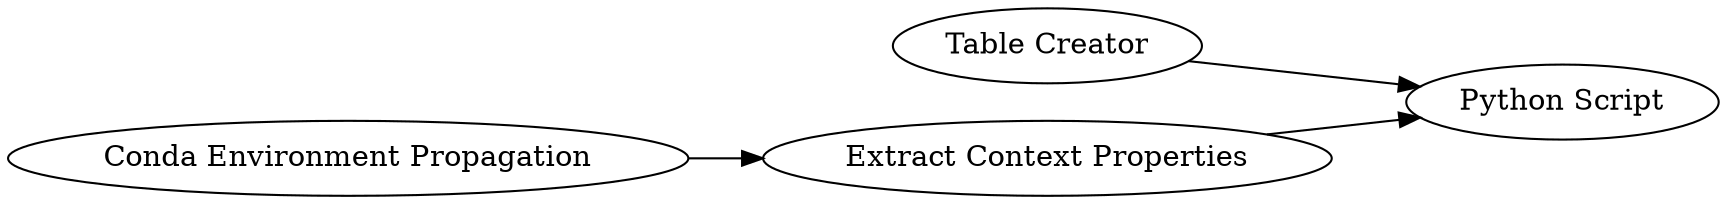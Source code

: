 digraph {
	5 [label="Python Script"]
	6 [label="Table Creator"]
	247 [label="Extract Context Properties"]
	248 [label="Conda Environment Propagation"]
	6 -> 5
	247 -> 5
	248 -> 247
	rankdir=LR
}

